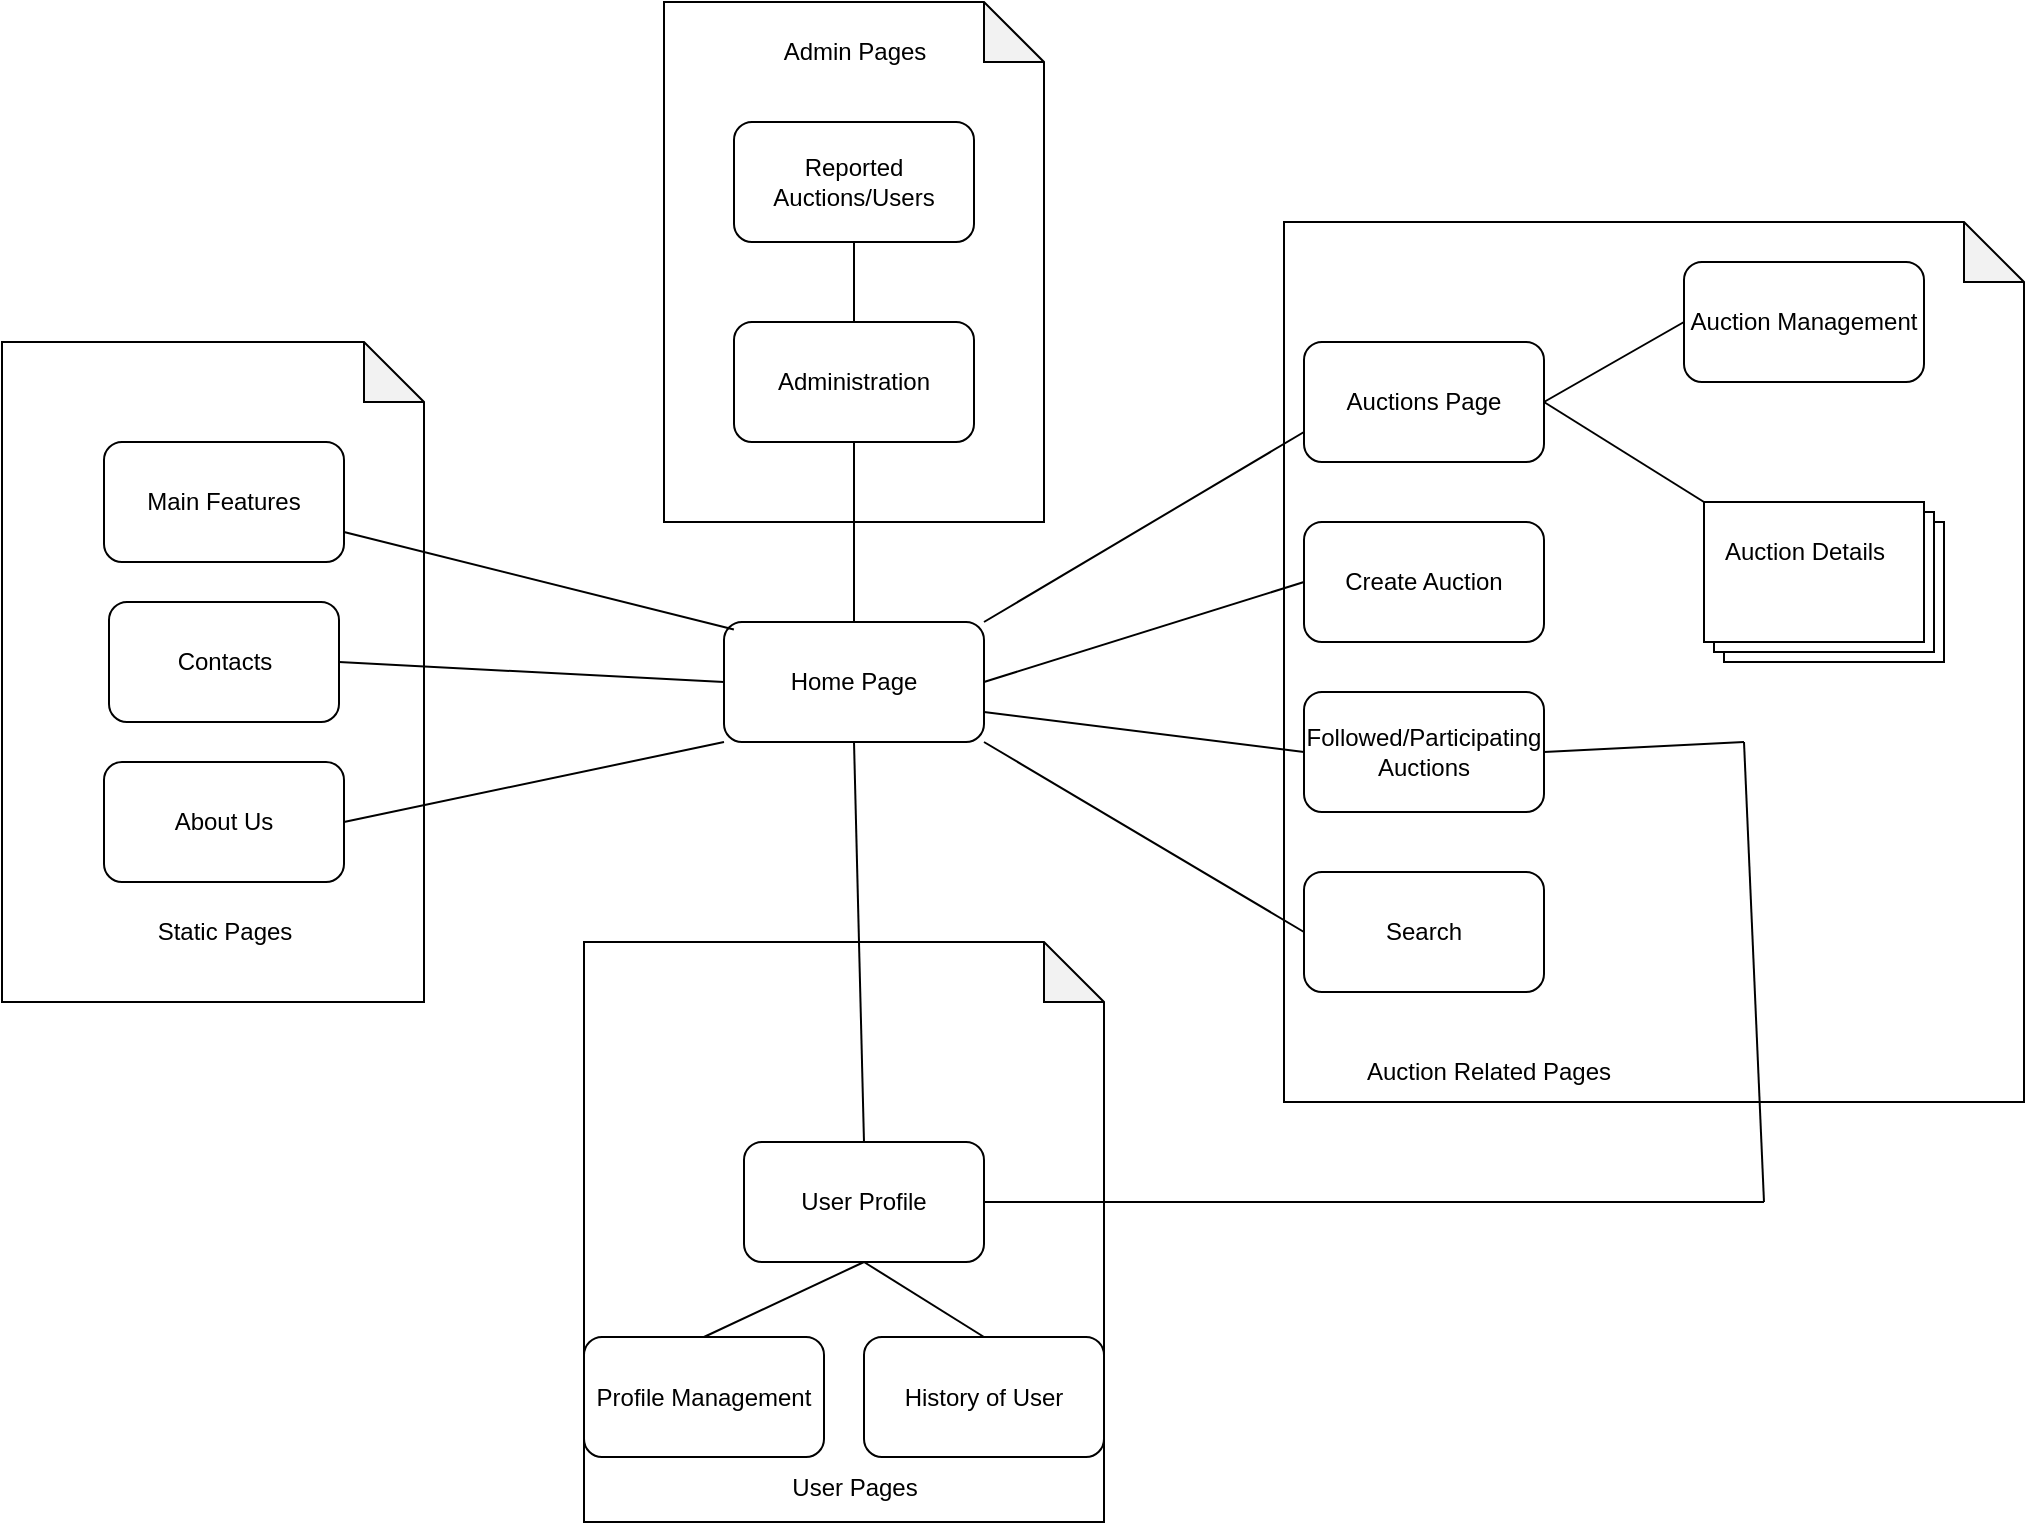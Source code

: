 <mxfile version="28.2.5">
  <diagram name="Página-1" id="feLl22uSZxap47DdPKdv">
    <mxGraphModel dx="881" dy="1576" grid="1" gridSize="10" guides="1" tooltips="1" connect="1" arrows="1" fold="1" page="1" pageScale="1" pageWidth="827" pageHeight="1169" math="0" shadow="0">
      <root>
        <mxCell id="0" />
        <mxCell id="1" parent="0" />
        <mxCell id="GqhOzJdQPD97Ki2fps7f-4" value="" style="shape=note;whiteSpace=wrap;html=1;backgroundOutline=1;darkOpacity=0.05;" vertex="1" parent="1">
          <mxGeometry x="800" y="40" width="370" height="440" as="geometry" />
        </mxCell>
        <mxCell id="GqhOzJdQPD97Ki2fps7f-1" value="" style="shape=note;whiteSpace=wrap;html=1;backgroundOutline=1;darkOpacity=0.05;" vertex="1" parent="1">
          <mxGeometry x="490" y="-70" width="190" height="260" as="geometry" />
        </mxCell>
        <mxCell id="GqhOzJdQPD97Ki2fps7f-3" value="" style="shape=note;whiteSpace=wrap;html=1;backgroundOutline=1;darkOpacity=0.05;" vertex="1" parent="1">
          <mxGeometry x="450" y="400" width="260" height="290" as="geometry" />
        </mxCell>
        <mxCell id="GqhOzJdQPD97Ki2fps7f-2" value="" style="shape=note;whiteSpace=wrap;html=1;backgroundOutline=1;darkOpacity=0.05;" vertex="1" parent="1">
          <mxGeometry x="159" y="100" width="211" height="330" as="geometry" />
        </mxCell>
        <mxCell id="UQuMbA1B8VdiVRYW4ytw-1" value="Contacts" style="rounded=1;whiteSpace=wrap;html=1;direction=west;" parent="1" vertex="1">
          <mxGeometry x="212.5" y="230" width="115" height="60" as="geometry" />
        </mxCell>
        <mxCell id="UQuMbA1B8VdiVRYW4ytw-2" value="Main Features" style="rounded=1;whiteSpace=wrap;html=1;" parent="1" vertex="1">
          <mxGeometry x="210" y="150" width="120" height="60" as="geometry" />
        </mxCell>
        <mxCell id="UQuMbA1B8VdiVRYW4ytw-3" value="About Us" style="rounded=1;whiteSpace=wrap;html=1;" parent="1" vertex="1">
          <mxGeometry x="210" y="310" width="120" height="60" as="geometry" />
        </mxCell>
        <mxCell id="UQuMbA1B8VdiVRYW4ytw-7" value="Static Pages" style="text;html=1;align=center;verticalAlign=middle;resizable=0;points=[];autosize=1;strokeColor=none;fillColor=none;" parent="1" vertex="1">
          <mxGeometry x="225" y="380" width="90" height="30" as="geometry" />
        </mxCell>
        <mxCell id="UQuMbA1B8VdiVRYW4ytw-8" value="Home Page" style="rounded=1;whiteSpace=wrap;html=1;" parent="1" vertex="1">
          <mxGeometry x="520" y="240" width="130" height="60" as="geometry" />
        </mxCell>
        <mxCell id="UQuMbA1B8VdiVRYW4ytw-9" value="" style="endArrow=none;html=1;rounded=0;exitX=0.038;exitY=0.063;exitDx=0;exitDy=0;entryX=1;entryY=0.75;entryDx=0;entryDy=0;exitPerimeter=0;" parent="1" source="UQuMbA1B8VdiVRYW4ytw-8" target="UQuMbA1B8VdiVRYW4ytw-2" edge="1">
          <mxGeometry width="50" height="50" relative="1" as="geometry">
            <mxPoint x="470" y="240" as="sourcePoint" />
            <mxPoint x="520" y="190" as="targetPoint" />
          </mxGeometry>
        </mxCell>
        <mxCell id="UQuMbA1B8VdiVRYW4ytw-10" value="" style="endArrow=none;html=1;rounded=0;exitX=0;exitY=0.5;exitDx=0;exitDy=0;entryX=0;entryY=0.5;entryDx=0;entryDy=0;" parent="1" source="UQuMbA1B8VdiVRYW4ytw-8" target="UQuMbA1B8VdiVRYW4ytw-1" edge="1">
          <mxGeometry width="50" height="50" relative="1" as="geometry">
            <mxPoint x="560" y="345" as="sourcePoint" />
            <mxPoint x="370" y="300" as="targetPoint" />
          </mxGeometry>
        </mxCell>
        <mxCell id="UQuMbA1B8VdiVRYW4ytw-11" value="" style="endArrow=none;html=1;rounded=0;exitX=0;exitY=1;exitDx=0;exitDy=0;entryX=1;entryY=0.5;entryDx=0;entryDy=0;" parent="1" source="UQuMbA1B8VdiVRYW4ytw-8" target="UQuMbA1B8VdiVRYW4ytw-3" edge="1">
          <mxGeometry width="50" height="50" relative="1" as="geometry">
            <mxPoint x="590" y="380" as="sourcePoint" />
            <mxPoint x="400" y="335" as="targetPoint" />
          </mxGeometry>
        </mxCell>
        <mxCell id="UQuMbA1B8VdiVRYW4ytw-13" value="Administration" style="rounded=1;whiteSpace=wrap;html=1;" parent="1" vertex="1">
          <mxGeometry x="525" y="90" width="120" height="60" as="geometry" />
        </mxCell>
        <mxCell id="UQuMbA1B8VdiVRYW4ytw-14" value="Admin Pages" style="text;html=1;align=center;verticalAlign=middle;resizable=0;points=[];autosize=1;strokeColor=none;fillColor=none;" parent="1" vertex="1">
          <mxGeometry x="540" y="-60" width="90" height="30" as="geometry" />
        </mxCell>
        <mxCell id="UQuMbA1B8VdiVRYW4ytw-15" value="" style="endArrow=none;html=1;rounded=0;exitX=0.5;exitY=1;exitDx=0;exitDy=0;entryX=0.5;entryY=0;entryDx=0;entryDy=0;" parent="1" source="UQuMbA1B8VdiVRYW4ytw-13" target="UQuMbA1B8VdiVRYW4ytw-8" edge="1">
          <mxGeometry width="50" height="50" relative="1" as="geometry">
            <mxPoint x="875" y="269" as="sourcePoint" />
            <mxPoint x="680" y="220" as="targetPoint" />
          </mxGeometry>
        </mxCell>
        <mxCell id="UQuMbA1B8VdiVRYW4ytw-17" value="Search" style="rounded=1;whiteSpace=wrap;html=1;" parent="1" vertex="1">
          <mxGeometry x="810" y="365" width="120" height="60" as="geometry" />
        </mxCell>
        <mxCell id="UQuMbA1B8VdiVRYW4ytw-18" value="Auctions Page" style="rounded=1;whiteSpace=wrap;html=1;" parent="1" vertex="1">
          <mxGeometry x="810" y="100" width="120" height="60" as="geometry" />
        </mxCell>
        <mxCell id="UQuMbA1B8VdiVRYW4ytw-19" value="" style="endArrow=none;html=1;rounded=0;exitX=0;exitY=0.5;exitDx=0;exitDy=0;entryX=1;entryY=1;entryDx=0;entryDy=0;" parent="1" source="UQuMbA1B8VdiVRYW4ytw-17" target="UQuMbA1B8VdiVRYW4ytw-8" edge="1">
          <mxGeometry width="50" height="50" relative="1" as="geometry">
            <mxPoint x="827" y="270" as="sourcePoint" />
            <mxPoint x="637" y="310" as="targetPoint" />
          </mxGeometry>
        </mxCell>
        <mxCell id="UQuMbA1B8VdiVRYW4ytw-20" value="" style="endArrow=none;html=1;rounded=0;exitX=0;exitY=0.75;exitDx=0;exitDy=0;entryX=1;entryY=0;entryDx=0;entryDy=0;" parent="1" source="UQuMbA1B8VdiVRYW4ytw-18" target="UQuMbA1B8VdiVRYW4ytw-8" edge="1">
          <mxGeometry width="50" height="50" relative="1" as="geometry">
            <mxPoint x="810" y="390" as="sourcePoint" />
            <mxPoint x="620" y="430" as="targetPoint" />
          </mxGeometry>
        </mxCell>
        <mxCell id="UQuMbA1B8VdiVRYW4ytw-21" value="Auction Management" style="rounded=1;whiteSpace=wrap;html=1;" parent="1" vertex="1">
          <mxGeometry x="1000" y="60" width="120" height="60" as="geometry" />
        </mxCell>
        <mxCell id="UQuMbA1B8VdiVRYW4ytw-22" value="" style="endArrow=none;html=1;rounded=0;entryX=1;entryY=0.5;entryDx=0;entryDy=0;exitX=0;exitY=0.5;exitDx=0;exitDy=0;" parent="1" source="UQuMbA1B8VdiVRYW4ytw-21" target="UQuMbA1B8VdiVRYW4ytw-18" edge="1">
          <mxGeometry width="50" height="50" relative="1" as="geometry">
            <mxPoint x="1000" y="260" as="sourcePoint" />
            <mxPoint x="890" y="180" as="targetPoint" />
          </mxGeometry>
        </mxCell>
        <mxCell id="UQuMbA1B8VdiVRYW4ytw-23" value="" style="verticalLabelPosition=bottom;verticalAlign=top;html=1;shape=mxgraph.basic.layered_rect;dx=10;outlineConnect=0;whiteSpace=wrap;" parent="1" vertex="1">
          <mxGeometry x="1010" y="180" width="120" height="80" as="geometry" />
        </mxCell>
        <mxCell id="UQuMbA1B8VdiVRYW4ytw-24" value="Auction Details" style="text;html=1;align=center;verticalAlign=middle;resizable=0;points=[];autosize=1;strokeColor=none;fillColor=none;" parent="1" vertex="1">
          <mxGeometry x="1010" y="190" width="100" height="30" as="geometry" />
        </mxCell>
        <mxCell id="UQuMbA1B8VdiVRYW4ytw-26" value="User Profile" style="rounded=1;whiteSpace=wrap;html=1;" parent="1" vertex="1">
          <mxGeometry x="530" y="500" width="120" height="60" as="geometry" />
        </mxCell>
        <mxCell id="UQuMbA1B8VdiVRYW4ytw-27" value="" style="endArrow=none;html=1;rounded=0;exitX=0.5;exitY=0;exitDx=0;exitDy=0;entryX=0.5;entryY=1;entryDx=0;entryDy=0;" parent="1" source="UQuMbA1B8VdiVRYW4ytw-26" target="UQuMbA1B8VdiVRYW4ytw-8" edge="1">
          <mxGeometry width="50" height="50" relative="1" as="geometry">
            <mxPoint x="660" y="430" as="sourcePoint" />
            <mxPoint x="550" y="350" as="targetPoint" />
          </mxGeometry>
        </mxCell>
        <mxCell id="UQuMbA1B8VdiVRYW4ytw-30" value="User Pages" style="text;html=1;align=center;verticalAlign=middle;resizable=0;points=[];autosize=1;strokeColor=none;fillColor=none;" parent="1" vertex="1">
          <mxGeometry x="540" y="657.5" width="90" height="30" as="geometry" />
        </mxCell>
        <mxCell id="UQuMbA1B8VdiVRYW4ytw-31" value="Auction Related Pages" style="text;html=1;align=center;verticalAlign=middle;resizable=0;points=[];autosize=1;strokeColor=none;fillColor=none;" parent="1" vertex="1">
          <mxGeometry x="827" y="450" width="150" height="30" as="geometry" />
        </mxCell>
        <mxCell id="UQuMbA1B8VdiVRYW4ytw-32" value="" style="endArrow=none;html=1;rounded=0;exitX=0;exitY=0;exitDx=0;exitDy=0;entryX=1;entryY=0.5;entryDx=0;entryDy=0;exitPerimeter=0;" parent="1" source="UQuMbA1B8VdiVRYW4ytw-23" target="UQuMbA1B8VdiVRYW4ytw-18" edge="1">
          <mxGeometry width="50" height="50" relative="1" as="geometry">
            <mxPoint x="920" y="260" as="sourcePoint" />
            <mxPoint x="860" y="310" as="targetPoint" />
          </mxGeometry>
        </mxCell>
        <mxCell id="4n-X1eKtkCyTYytaP78I-1" value="Profile Management" style="rounded=1;whiteSpace=wrap;html=1;" parent="1" vertex="1">
          <mxGeometry x="450" y="597.5" width="120" height="60" as="geometry" />
        </mxCell>
        <mxCell id="4n-X1eKtkCyTYytaP78I-2" value="" style="endArrow=none;html=1;rounded=0;exitX=0.5;exitY=0;exitDx=0;exitDy=0;entryX=0.5;entryY=1;entryDx=0;entryDy=0;" parent="1" source="4n-X1eKtkCyTYytaP78I-1" target="UQuMbA1B8VdiVRYW4ytw-26" edge="1">
          <mxGeometry width="50" height="50" relative="1" as="geometry">
            <mxPoint x="600" y="520" as="sourcePoint" />
            <mxPoint x="650" y="470" as="targetPoint" />
          </mxGeometry>
        </mxCell>
        <mxCell id="4n-X1eKtkCyTYytaP78I-3" value="Create Auction" style="rounded=1;whiteSpace=wrap;html=1;" parent="1" vertex="1">
          <mxGeometry x="810" y="190" width="120" height="60" as="geometry" />
        </mxCell>
        <mxCell id="4n-X1eKtkCyTYytaP78I-5" value="" style="endArrow=none;html=1;rounded=0;exitX=1;exitY=0.5;exitDx=0;exitDy=0;entryX=0;entryY=0.5;entryDx=0;entryDy=0;" parent="1" source="UQuMbA1B8VdiVRYW4ytw-8" target="4n-X1eKtkCyTYytaP78I-3" edge="1">
          <mxGeometry width="50" height="50" relative="1" as="geometry">
            <mxPoint x="670" y="310" as="sourcePoint" />
            <mxPoint x="720" y="260" as="targetPoint" />
          </mxGeometry>
        </mxCell>
        <mxCell id="4n-X1eKtkCyTYytaP78I-6" value="Followed/Participating Auctions" style="rounded=1;whiteSpace=wrap;html=1;" parent="1" vertex="1">
          <mxGeometry x="810" y="275" width="120" height="60" as="geometry" />
        </mxCell>
        <mxCell id="4n-X1eKtkCyTYytaP78I-7" value="" style="endArrow=none;html=1;rounded=0;entryX=1;entryY=0.75;entryDx=0;entryDy=0;exitX=0;exitY=0.5;exitDx=0;exitDy=0;" parent="1" source="4n-X1eKtkCyTYytaP78I-6" target="UQuMbA1B8VdiVRYW4ytw-8" edge="1">
          <mxGeometry width="50" height="50" relative="1" as="geometry">
            <mxPoint x="510" y="360" as="sourcePoint" />
            <mxPoint x="560" y="310" as="targetPoint" />
          </mxGeometry>
        </mxCell>
        <mxCell id="4n-X1eKtkCyTYytaP78I-8" value="History of User" style="rounded=1;whiteSpace=wrap;html=1;" parent="1" vertex="1">
          <mxGeometry x="590" y="597.5" width="120" height="60" as="geometry" />
        </mxCell>
        <mxCell id="4n-X1eKtkCyTYytaP78I-9" value="" style="endArrow=none;html=1;rounded=0;exitX=0.5;exitY=1;exitDx=0;exitDy=0;entryX=0.5;entryY=0;entryDx=0;entryDy=0;" parent="1" source="UQuMbA1B8VdiVRYW4ytw-26" target="4n-X1eKtkCyTYytaP78I-8" edge="1">
          <mxGeometry width="50" height="50" relative="1" as="geometry">
            <mxPoint x="510" y="480" as="sourcePoint" />
            <mxPoint x="560" y="430" as="targetPoint" />
          </mxGeometry>
        </mxCell>
        <mxCell id="GqhOzJdQPD97Ki2fps7f-5" value="" style="endArrow=none;html=1;rounded=0;exitX=1;exitY=0.5;exitDx=0;exitDy=0;" edge="1" parent="1" source="UQuMbA1B8VdiVRYW4ytw-26">
          <mxGeometry width="50" height="50" relative="1" as="geometry">
            <mxPoint x="750" y="560" as="sourcePoint" />
            <mxPoint x="1040" y="530" as="targetPoint" />
          </mxGeometry>
        </mxCell>
        <mxCell id="GqhOzJdQPD97Ki2fps7f-6" value="" style="endArrow=none;html=1;rounded=0;" edge="1" parent="1">
          <mxGeometry width="50" height="50" relative="1" as="geometry">
            <mxPoint x="1040" y="530" as="sourcePoint" />
            <mxPoint x="1030" y="300" as="targetPoint" />
          </mxGeometry>
        </mxCell>
        <mxCell id="GqhOzJdQPD97Ki2fps7f-7" value="" style="endArrow=none;html=1;rounded=0;exitX=1;exitY=0.5;exitDx=0;exitDy=0;" edge="1" parent="1" source="4n-X1eKtkCyTYytaP78I-6">
          <mxGeometry width="50" height="50" relative="1" as="geometry">
            <mxPoint x="830" y="410" as="sourcePoint" />
            <mxPoint x="1030" y="300" as="targetPoint" />
          </mxGeometry>
        </mxCell>
        <mxCell id="GqhOzJdQPD97Ki2fps7f-8" value="Reported Auctions/Users" style="rounded=1;whiteSpace=wrap;html=1;" vertex="1" parent="1">
          <mxGeometry x="525" y="-10" width="120" height="60" as="geometry" />
        </mxCell>
        <mxCell id="GqhOzJdQPD97Ki2fps7f-9" value="" style="endArrow=none;html=1;rounded=0;exitX=0.5;exitY=0;exitDx=0;exitDy=0;entryX=0.5;entryY=1;entryDx=0;entryDy=0;" edge="1" parent="1" source="UQuMbA1B8VdiVRYW4ytw-13" target="GqhOzJdQPD97Ki2fps7f-8">
          <mxGeometry width="50" height="50" relative="1" as="geometry">
            <mxPoint x="690" y="60" as="sourcePoint" />
            <mxPoint x="740" y="10" as="targetPoint" />
          </mxGeometry>
        </mxCell>
      </root>
    </mxGraphModel>
  </diagram>
</mxfile>
